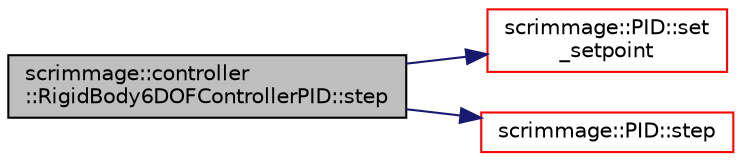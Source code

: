 digraph "scrimmage::controller::RigidBody6DOFControllerPID::step"
{
 // LATEX_PDF_SIZE
  edge [fontname="Helvetica",fontsize="10",labelfontname="Helvetica",labelfontsize="10"];
  node [fontname="Helvetica",fontsize="10",shape=record];
  rankdir="LR";
  Node1 [label="scrimmage::controller\l::RigidBody6DOFControllerPID::step",height=0.2,width=0.4,color="black", fillcolor="grey75", style="filled", fontcolor="black",tooltip=" "];
  Node1 -> Node2 [color="midnightblue",fontsize="10",style="solid",fontname="Helvetica"];
  Node2 [label="scrimmage::PID::set\l_setpoint",height=0.2,width=0.4,color="red", fillcolor="white", style="filled",URL="$classscrimmage_1_1PID.html#a464c074ecb43e3ab40e76466b9d7e044",tooltip=" "];
  Node1 -> Node4 [color="midnightblue",fontsize="10",style="solid",fontname="Helvetica"];
  Node4 [label="scrimmage::PID::step",height=0.2,width=0.4,color="red", fillcolor="white", style="filled",URL="$classscrimmage_1_1PID.html#afffffbed0d99e3bf8449b37a97b7a0b3",tooltip=" "];
}

